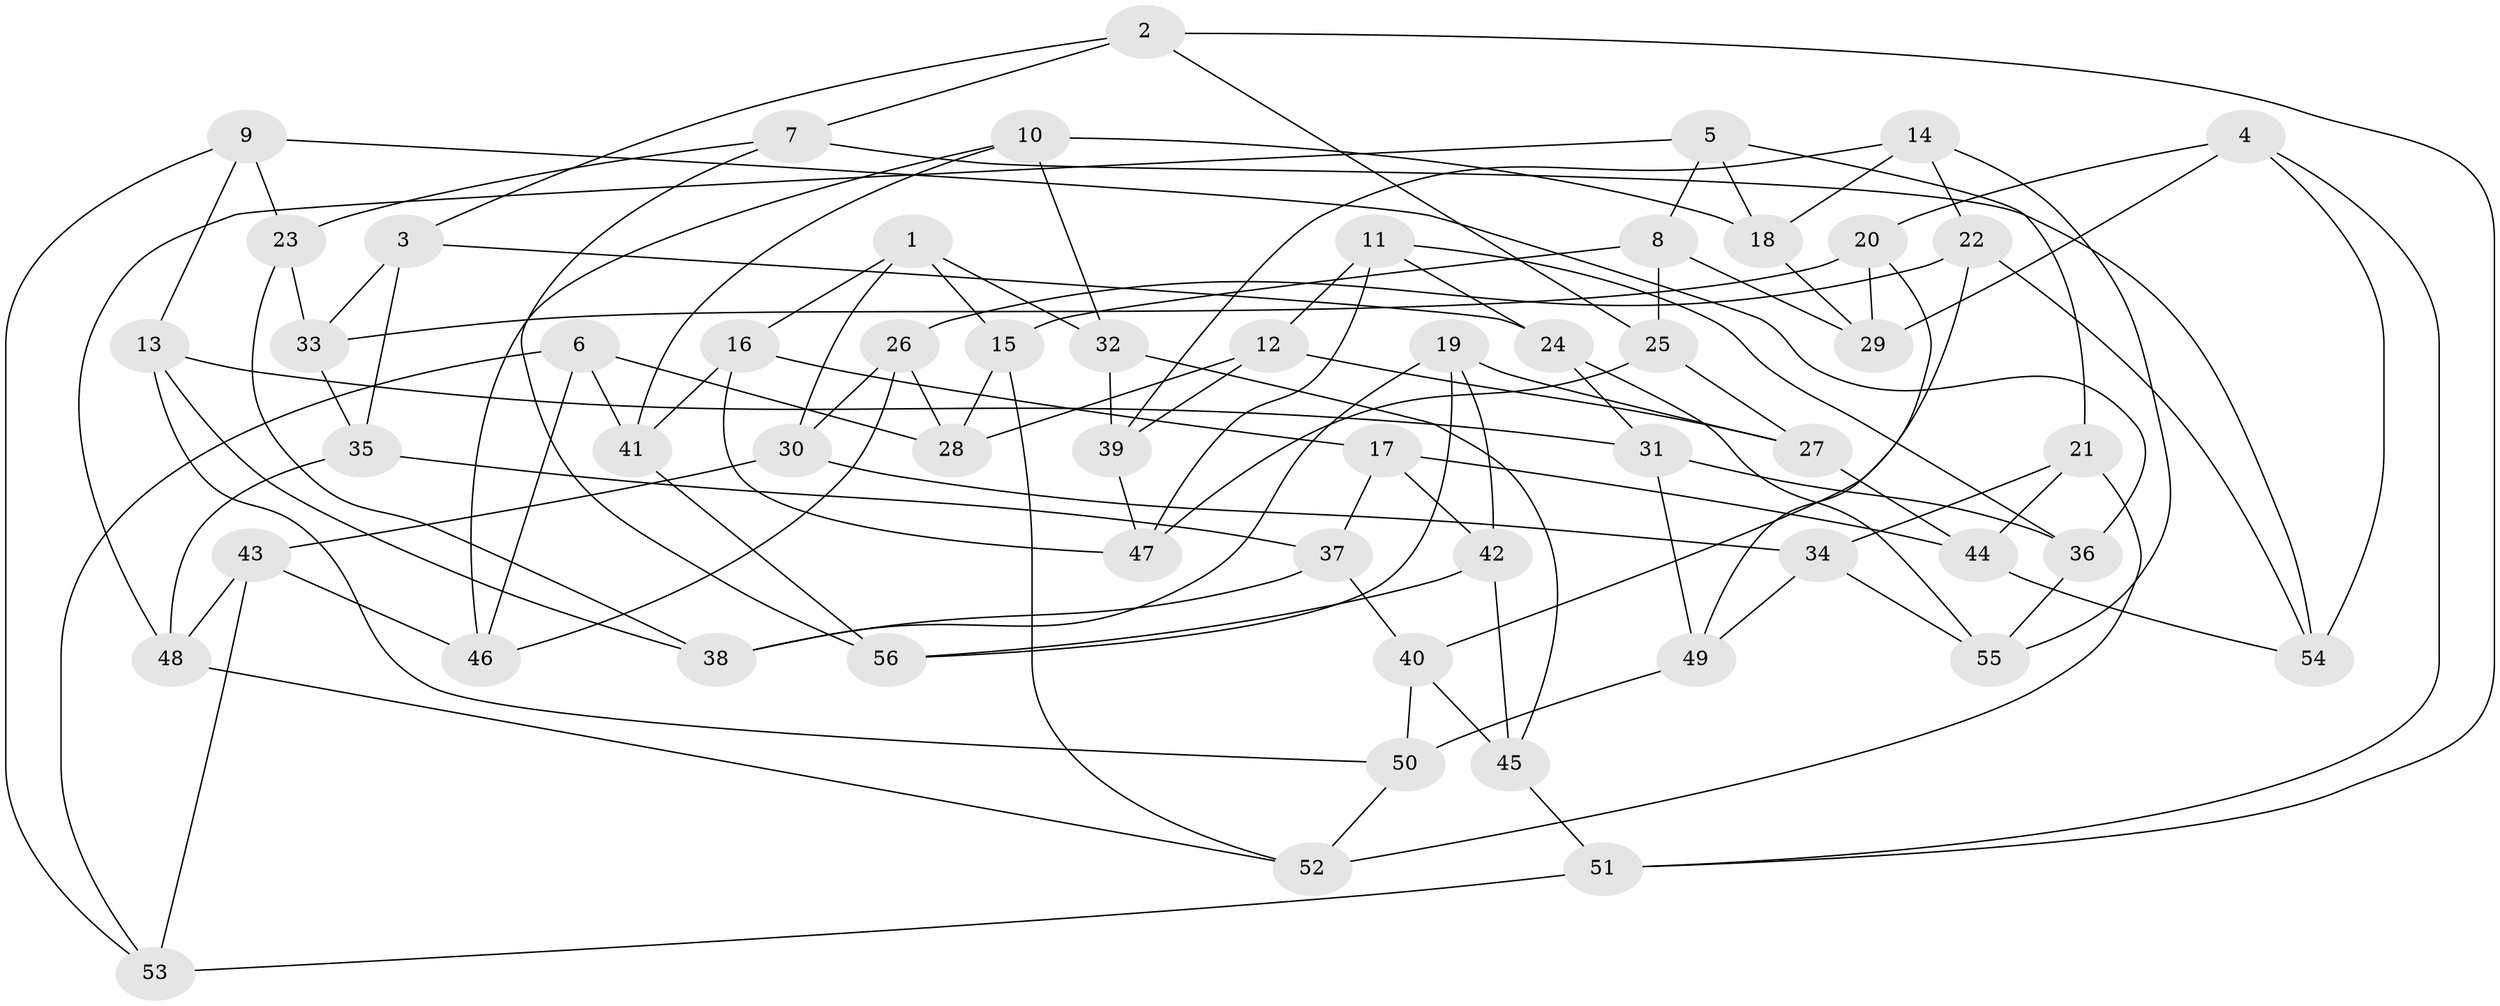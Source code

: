 // Generated by graph-tools (version 1.1) at 2025/02/03/09/25 03:02:58]
// undirected, 56 vertices, 112 edges
graph export_dot {
graph [start="1"]
  node [color=gray90,style=filled];
  1;
  2;
  3;
  4;
  5;
  6;
  7;
  8;
  9;
  10;
  11;
  12;
  13;
  14;
  15;
  16;
  17;
  18;
  19;
  20;
  21;
  22;
  23;
  24;
  25;
  26;
  27;
  28;
  29;
  30;
  31;
  32;
  33;
  34;
  35;
  36;
  37;
  38;
  39;
  40;
  41;
  42;
  43;
  44;
  45;
  46;
  47;
  48;
  49;
  50;
  51;
  52;
  53;
  54;
  55;
  56;
  1 -- 16;
  1 -- 15;
  1 -- 30;
  1 -- 32;
  2 -- 51;
  2 -- 25;
  2 -- 7;
  2 -- 3;
  3 -- 33;
  3 -- 24;
  3 -- 35;
  4 -- 54;
  4 -- 20;
  4 -- 29;
  4 -- 51;
  5 -- 48;
  5 -- 21;
  5 -- 18;
  5 -- 8;
  6 -- 41;
  6 -- 53;
  6 -- 28;
  6 -- 46;
  7 -- 56;
  7 -- 23;
  7 -- 54;
  8 -- 25;
  8 -- 15;
  8 -- 29;
  9 -- 23;
  9 -- 13;
  9 -- 53;
  9 -- 36;
  10 -- 46;
  10 -- 41;
  10 -- 32;
  10 -- 18;
  11 -- 47;
  11 -- 12;
  11 -- 24;
  11 -- 36;
  12 -- 28;
  12 -- 39;
  12 -- 27;
  13 -- 38;
  13 -- 50;
  13 -- 31;
  14 -- 55;
  14 -- 18;
  14 -- 22;
  14 -- 39;
  15 -- 28;
  15 -- 52;
  16 -- 41;
  16 -- 47;
  16 -- 17;
  17 -- 37;
  17 -- 42;
  17 -- 44;
  18 -- 29;
  19 -- 56;
  19 -- 42;
  19 -- 38;
  19 -- 27;
  20 -- 33;
  20 -- 49;
  20 -- 29;
  21 -- 52;
  21 -- 44;
  21 -- 34;
  22 -- 40;
  22 -- 26;
  22 -- 54;
  23 -- 33;
  23 -- 38;
  24 -- 55;
  24 -- 31;
  25 -- 47;
  25 -- 27;
  26 -- 30;
  26 -- 28;
  26 -- 46;
  27 -- 44;
  30 -- 34;
  30 -- 43;
  31 -- 49;
  31 -- 36;
  32 -- 39;
  32 -- 45;
  33 -- 35;
  34 -- 49;
  34 -- 55;
  35 -- 48;
  35 -- 37;
  36 -- 55;
  37 -- 40;
  37 -- 38;
  39 -- 47;
  40 -- 45;
  40 -- 50;
  41 -- 56;
  42 -- 56;
  42 -- 45;
  43 -- 48;
  43 -- 46;
  43 -- 53;
  44 -- 54;
  45 -- 51;
  48 -- 52;
  49 -- 50;
  50 -- 52;
  51 -- 53;
}
